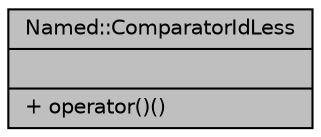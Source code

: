 digraph "Named::ComparatorIdLess"
{
  edge [fontname="Helvetica",fontsize="10",labelfontname="Helvetica",labelfontsize="10"];
  node [fontname="Helvetica",fontsize="10",shape=record];
  Node1 [label="{Named::ComparatorIdLess\n||+ operator()()\l}",height=0.2,width=0.4,color="black", fillcolor="grey75", style="filled", fontcolor="black"];
}
